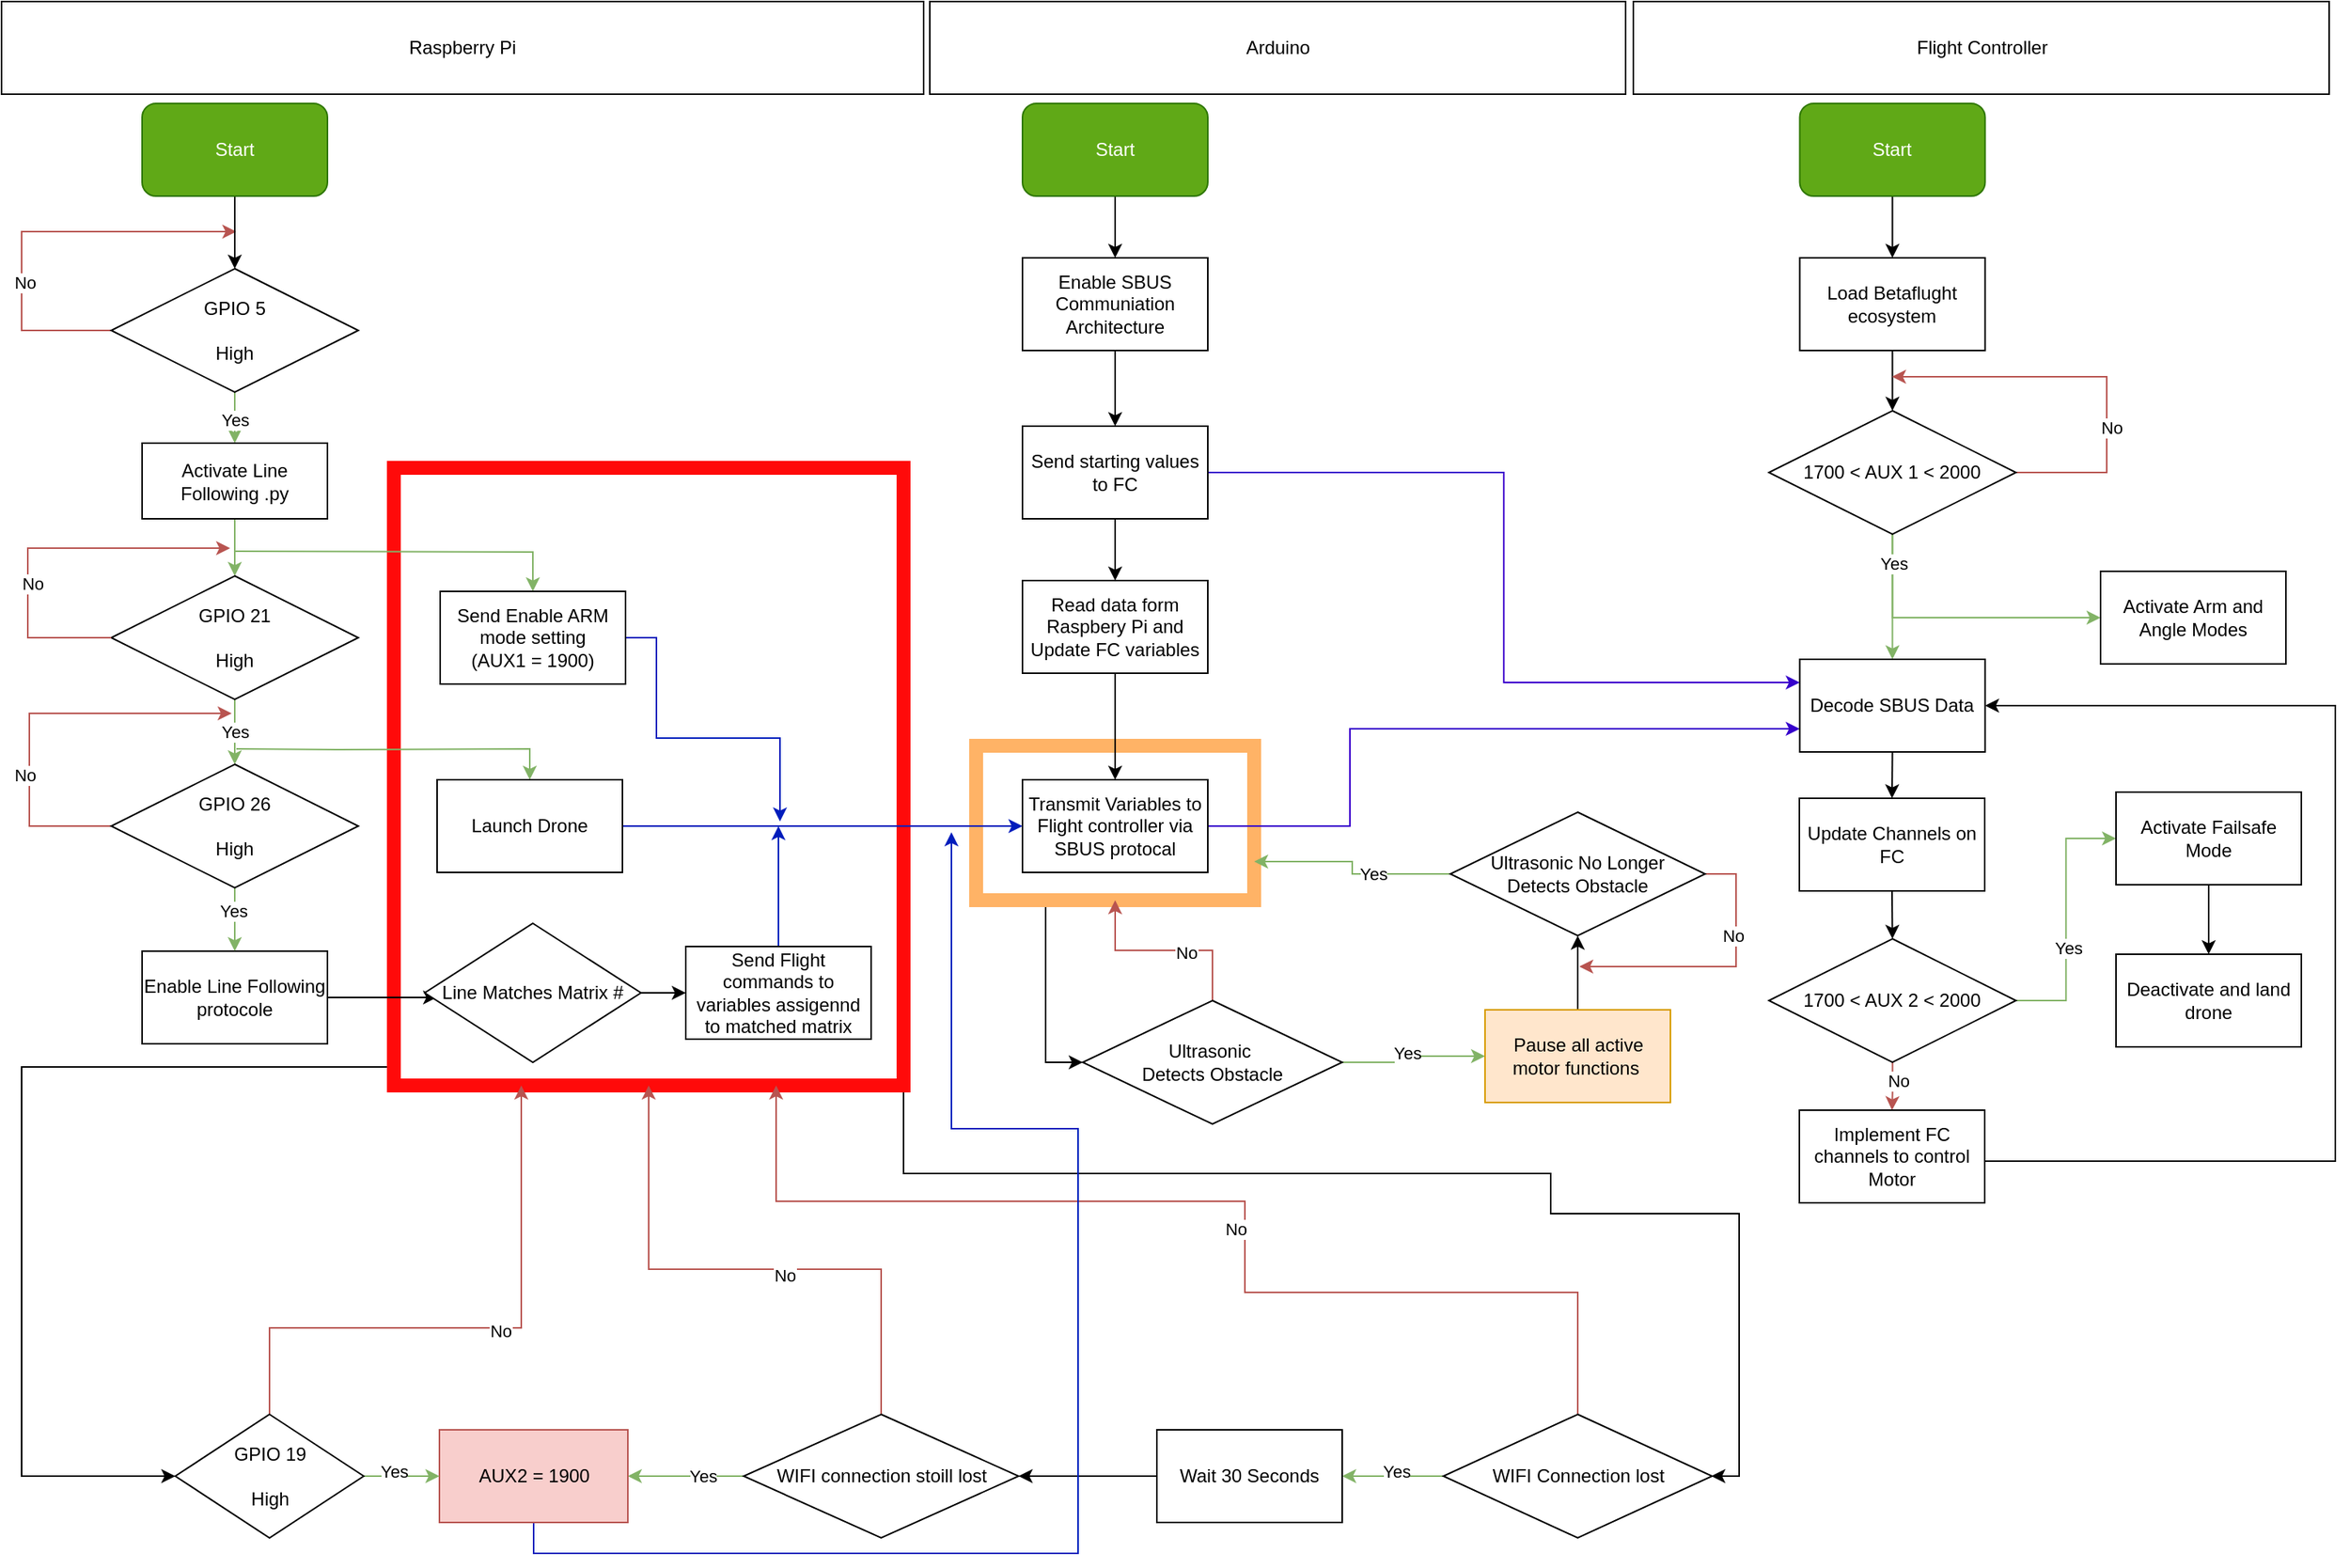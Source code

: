 <mxfile version="24.4.0" type="device">
  <diagram name="Page-1" id="DLO9v43shEpTYN_1pCtw">
    <mxGraphModel dx="2474" dy="1596" grid="0" gridSize="10" guides="1" tooltips="1" connect="1" arrows="1" fold="1" page="0" pageScale="1" pageWidth="850" pageHeight="1100" background="none" math="0" shadow="0">
      <root>
        <mxCell id="0" />
        <mxCell id="1" parent="0" />
        <mxCell id="xBwSClYj_of-0-4DWHHe-77" style="edgeStyle=orthogonalEdgeStyle;rounded=0;orthogonalLoop=1;jettySize=auto;html=1;exitX=0;exitY=1;exitDx=0;exitDy=0;entryX=0;entryY=0.5;entryDx=0;entryDy=0;" parent="1" source="zIfkRoRt6WV4c4BQkqJL-78" target="zIfkRoRt6WV4c4BQkqJL-93" edge="1">
          <mxGeometry relative="1" as="geometry">
            <Array as="points">
              <mxPoint x="-45" y="672" />
              <mxPoint x="-45" y="937" />
            </Array>
          </mxGeometry>
        </mxCell>
        <mxCell id="xBwSClYj_of-0-4DWHHe-80" style="edgeStyle=orthogonalEdgeStyle;rounded=0;orthogonalLoop=1;jettySize=auto;html=1;exitX=1;exitY=1;exitDx=0;exitDy=0;entryX=0.997;entryY=0.5;entryDx=0;entryDy=0;entryPerimeter=0;" parent="1" source="zIfkRoRt6WV4c4BQkqJL-78" target="zIfkRoRt6WV4c4BQkqJL-79" edge="1">
          <mxGeometry relative="1" as="geometry">
            <Array as="points">
              <mxPoint x="526" y="741" />
              <mxPoint x="945" y="741" />
              <mxPoint x="945" y="767" />
              <mxPoint x="1067" y="767" />
              <mxPoint x="1067" y="937" />
            </Array>
          </mxGeometry>
        </mxCell>
        <mxCell id="zIfkRoRt6WV4c4BQkqJL-78" value="" style="rounded=0;whiteSpace=wrap;html=1;fillColor=none;strokeColor=#FF0A0A;strokeWidth=9;" parent="1" vertex="1">
          <mxGeometry x="196" y="284" width="330" height="400" as="geometry" />
        </mxCell>
        <mxCell id="7UAOwMNrpQcqeLbvGITE-61" style="edgeStyle=orthogonalEdgeStyle;rounded=0;orthogonalLoop=1;jettySize=auto;html=1;exitX=0.25;exitY=1;exitDx=0;exitDy=0;entryX=0;entryY=0.5;entryDx=0;entryDy=0;" parent="1" source="zIfkRoRt6WV4c4BQkqJL-57" target="zIfkRoRt6WV4c4BQkqJL-60" edge="1">
          <mxGeometry relative="1" as="geometry" />
        </mxCell>
        <mxCell id="zIfkRoRt6WV4c4BQkqJL-57" value="" style="rounded=0;whiteSpace=wrap;html=1;fillColor=none;strokeColor=#FFB366;strokeWidth=9;" parent="1" vertex="1">
          <mxGeometry x="573" y="464" width="180" height="100" as="geometry" />
        </mxCell>
        <mxCell id="zIfkRoRt6WV4c4BQkqJL-9" value="Activate Arm and Angle Modes" style="rounded=0;whiteSpace=wrap;html=1;" parent="1" vertex="1">
          <mxGeometry x="1301" y="351" width="120" height="60" as="geometry" />
        </mxCell>
        <mxCell id="zIfkRoRt6WV4c4BQkqJL-17" style="edgeStyle=orthogonalEdgeStyle;rounded=0;orthogonalLoop=1;jettySize=auto;html=1;fillColor=#d5e8d4;strokeColor=#82b366;" parent="1" source="zIfkRoRt6WV4c4BQkqJL-16" target="zIfkRoRt6WV4c4BQkqJL-19" edge="1">
          <mxGeometry relative="1" as="geometry">
            <mxPoint x="278" y="252" as="targetPoint" />
          </mxGeometry>
        </mxCell>
        <mxCell id="zIfkRoRt6WV4c4BQkqJL-18" value="Yes" style="edgeLabel;html=1;align=center;verticalAlign=middle;resizable=0;points=[];" parent="zIfkRoRt6WV4c4BQkqJL-17" vertex="1" connectable="0">
          <mxGeometry x="-0.407" y="-1" relative="1" as="geometry">
            <mxPoint x="1" y="4" as="offset" />
          </mxGeometry>
        </mxCell>
        <mxCell id="7UAOwMNrpQcqeLbvGITE-3" style="edgeStyle=orthogonalEdgeStyle;rounded=0;orthogonalLoop=1;jettySize=auto;html=1;exitX=0;exitY=0.5;exitDx=0;exitDy=0;fillColor=#f8cecc;strokeColor=#b85450;" parent="1" source="zIfkRoRt6WV4c4BQkqJL-16" edge="1">
          <mxGeometry relative="1" as="geometry">
            <mxPoint x="94" y="131" as="targetPoint" />
            <Array as="points">
              <mxPoint x="-45" y="195" />
              <mxPoint x="-45" y="131" />
            </Array>
          </mxGeometry>
        </mxCell>
        <mxCell id="7UAOwMNrpQcqeLbvGITE-4" value="No" style="edgeLabel;html=1;align=center;verticalAlign=middle;resizable=0;points=[];" parent="7UAOwMNrpQcqeLbvGITE-3" vertex="1" connectable="0">
          <mxGeometry x="-0.265" y="-3" relative="1" as="geometry">
            <mxPoint x="-1" y="7" as="offset" />
          </mxGeometry>
        </mxCell>
        <mxCell id="zIfkRoRt6WV4c4BQkqJL-16" value="GPIO 5&lt;div&gt;&lt;br&gt;&lt;/div&gt;&lt;div&gt;High&lt;/div&gt;" style="rhombus;whiteSpace=wrap;html=1;" parent="1" vertex="1">
          <mxGeometry x="13" y="155" width="160" height="80" as="geometry" />
        </mxCell>
        <mxCell id="7UAOwMNrpQcqeLbvGITE-6" style="edgeStyle=orthogonalEdgeStyle;rounded=0;orthogonalLoop=1;jettySize=auto;html=1;exitX=0.5;exitY=1;exitDx=0;exitDy=0;entryX=0.5;entryY=0;entryDx=0;entryDy=0;fillColor=#d5e8d4;strokeColor=#82b366;" parent="1" source="zIfkRoRt6WV4c4BQkqJL-19" target="7UAOwMNrpQcqeLbvGITE-5" edge="1">
          <mxGeometry relative="1" as="geometry" />
        </mxCell>
        <mxCell id="zIfkRoRt6WV4c4BQkqJL-19" value="Activate Line Following .py" style="rounded=0;whiteSpace=wrap;html=1;" parent="1" vertex="1">
          <mxGeometry x="33" y="268" width="120" height="49" as="geometry" />
        </mxCell>
        <mxCell id="zIfkRoRt6WV4c4BQkqJL-38" style="edgeStyle=orthogonalEdgeStyle;rounded=0;orthogonalLoop=1;jettySize=auto;html=1;exitX=1;exitY=0.5;exitDx=0;exitDy=0;entryX=0.057;entryY=0.533;entryDx=0;entryDy=0;entryPerimeter=0;" parent="1" source="zIfkRoRt6WV4c4BQkqJL-31" target="zIfkRoRt6WV4c4BQkqJL-36" edge="1">
          <mxGeometry relative="1" as="geometry" />
        </mxCell>
        <mxCell id="zIfkRoRt6WV4c4BQkqJL-31" value="Enable Line Following protocole" style="rounded=0;whiteSpace=wrap;html=1;" parent="1" vertex="1">
          <mxGeometry x="33.0" y="597" width="120" height="60" as="geometry" />
        </mxCell>
        <mxCell id="zIfkRoRt6WV4c4BQkqJL-37" style="edgeStyle=orthogonalEdgeStyle;rounded=0;orthogonalLoop=1;jettySize=auto;html=1;entryX=0;entryY=0.5;entryDx=0;entryDy=0;exitX=1;exitY=0.5;exitDx=0;exitDy=0;" parent="1" source="zIfkRoRt6WV4c4BQkqJL-36" target="zIfkRoRt6WV4c4BQkqJL-39" edge="1">
          <mxGeometry relative="1" as="geometry">
            <mxPoint x="218.0" y="701" as="targetPoint" />
          </mxGeometry>
        </mxCell>
        <mxCell id="zIfkRoRt6WV4c4BQkqJL-36" value="Line Matches Matrix #" style="rhombus;whiteSpace=wrap;html=1;" parent="1" vertex="1">
          <mxGeometry x="216.0" y="579" width="140" height="90" as="geometry" />
        </mxCell>
        <mxCell id="7UAOwMNrpQcqeLbvGITE-37" style="edgeStyle=orthogonalEdgeStyle;rounded=0;orthogonalLoop=1;jettySize=auto;html=1;exitX=0.5;exitY=0;exitDx=0;exitDy=0;fillColor=#0050ef;strokeColor=#001DBC;" parent="1" source="zIfkRoRt6WV4c4BQkqJL-39" edge="1">
          <mxGeometry relative="1" as="geometry">
            <mxPoint x="445" y="516" as="targetPoint" />
          </mxGeometry>
        </mxCell>
        <mxCell id="zIfkRoRt6WV4c4BQkqJL-39" value="Send Flight commands to variables assigennd to matched matrix" style="rounded=0;whiteSpace=wrap;html=1;" parent="1" vertex="1">
          <mxGeometry x="385" y="594" width="120" height="60" as="geometry" />
        </mxCell>
        <mxCell id="wATlGdBWmdpMfZXK4wpc-16" style="edgeStyle=orthogonalEdgeStyle;rounded=0;orthogonalLoop=1;jettySize=auto;html=1;entryX=0.5;entryY=1;entryDx=0;entryDy=0;" parent="1" source="zIfkRoRt6WV4c4BQkqJL-58" target="zIfkRoRt6WV4c4BQkqJL-67" edge="1">
          <mxGeometry relative="1" as="geometry" />
        </mxCell>
        <mxCell id="zIfkRoRt6WV4c4BQkqJL-58" value="Pause all active motor functions&amp;nbsp;" style="rounded=0;whiteSpace=wrap;html=1;fillColor=#ffe6cc;strokeColor=#d79b00;" parent="1" vertex="1">
          <mxGeometry x="902.5" y="635" width="120" height="60" as="geometry" />
        </mxCell>
        <mxCell id="7UAOwMNrpQcqeLbvGITE-60" style="edgeStyle=orthogonalEdgeStyle;rounded=0;orthogonalLoop=1;jettySize=auto;html=1;exitX=0;exitY=0.5;exitDx=0;exitDy=0;entryX=1;entryY=0.75;entryDx=0;entryDy=0;fillColor=#d5e8d4;strokeColor=#82b366;" parent="1" source="zIfkRoRt6WV4c4BQkqJL-67" target="zIfkRoRt6WV4c4BQkqJL-57" edge="1">
          <mxGeometry relative="1" as="geometry" />
        </mxCell>
        <mxCell id="7UAOwMNrpQcqeLbvGITE-62" value="Yes" style="edgeLabel;html=1;align=center;verticalAlign=middle;resizable=0;points=[];" parent="7UAOwMNrpQcqeLbvGITE-60" vertex="1" connectable="0">
          <mxGeometry x="-0.387" y="4" relative="1" as="geometry">
            <mxPoint x="-9" y="-4" as="offset" />
          </mxGeometry>
        </mxCell>
        <mxCell id="7UAOwMNrpQcqeLbvGITE-63" style="edgeStyle=orthogonalEdgeStyle;rounded=0;orthogonalLoop=1;jettySize=auto;html=1;exitX=1;exitY=0.5;exitDx=0;exitDy=0;fillColor=#f8cecc;strokeColor=#b85450;" parent="1" source="zIfkRoRt6WV4c4BQkqJL-67" edge="1">
          <mxGeometry relative="1" as="geometry">
            <mxPoint x="963" y="607" as="targetPoint" />
          </mxGeometry>
        </mxCell>
        <mxCell id="7UAOwMNrpQcqeLbvGITE-64" value="No" style="edgeLabel;html=1;align=center;verticalAlign=middle;resizable=0;points=[];" parent="7UAOwMNrpQcqeLbvGITE-63" vertex="1" connectable="0">
          <mxGeometry x="-0.341" y="-2" relative="1" as="geometry">
            <mxPoint as="offset" />
          </mxGeometry>
        </mxCell>
        <mxCell id="zIfkRoRt6WV4c4BQkqJL-67" value="Ultrasonic No Longer&lt;div&gt;Detects Obstacle&lt;/div&gt;" style="rhombus;whiteSpace=wrap;html=1;" parent="1" vertex="1">
          <mxGeometry x="880" y="507" width="165" height="80" as="geometry" />
        </mxCell>
        <mxCell id="zIfkRoRt6WV4c4BQkqJL-81" style="edgeStyle=orthogonalEdgeStyle;rounded=0;orthogonalLoop=1;jettySize=auto;html=1;entryX=1;entryY=0.5;entryDx=0;entryDy=0;exitX=0;exitY=0.5;exitDx=0;exitDy=0;fillColor=#d5e8d4;strokeColor=#82b366;" parent="1" source="zIfkRoRt6WV4c4BQkqJL-79" target="zIfkRoRt6WV4c4BQkqJL-80" edge="1">
          <mxGeometry relative="1" as="geometry" />
        </mxCell>
        <mxCell id="zIfkRoRt6WV4c4BQkqJL-86" value="Yes" style="edgeLabel;html=1;align=center;verticalAlign=middle;resizable=0;points=[];" parent="zIfkRoRt6WV4c4BQkqJL-81" vertex="1" connectable="0">
          <mxGeometry x="0.031" y="-2" relative="1" as="geometry">
            <mxPoint x="3" y="-1" as="offset" />
          </mxGeometry>
        </mxCell>
        <mxCell id="xBwSClYj_of-0-4DWHHe-87" style="edgeStyle=orthogonalEdgeStyle;rounded=0;orthogonalLoop=1;jettySize=auto;html=1;exitX=0.5;exitY=0;exitDx=0;exitDy=0;entryX=0.75;entryY=1;entryDx=0;entryDy=0;fillColor=#f8cecc;strokeColor=#b85450;" parent="1" source="zIfkRoRt6WV4c4BQkqJL-79" target="zIfkRoRt6WV4c4BQkqJL-78" edge="1">
          <mxGeometry relative="1" as="geometry">
            <Array as="points">
              <mxPoint x="963" y="818" />
              <mxPoint x="747" y="818" />
              <mxPoint x="747" y="759" />
              <mxPoint x="444" y="759" />
            </Array>
          </mxGeometry>
        </mxCell>
        <mxCell id="xBwSClYj_of-0-4DWHHe-88" value="No" style="edgeLabel;html=1;align=center;verticalAlign=middle;resizable=0;points=[];" parent="xBwSClYj_of-0-4DWHHe-87" vertex="1" connectable="0">
          <mxGeometry x="-0.089" y="2" relative="1" as="geometry">
            <mxPoint x="-4" y="-2" as="offset" />
          </mxGeometry>
        </mxCell>
        <mxCell id="zIfkRoRt6WV4c4BQkqJL-79" value="WIFI Connection lost" style="rhombus;whiteSpace=wrap;html=1;" parent="1" vertex="1">
          <mxGeometry x="875.5" y="897" width="174" height="80" as="geometry" />
        </mxCell>
        <mxCell id="zIfkRoRt6WV4c4BQkqJL-83" value="" style="edgeStyle=orthogonalEdgeStyle;rounded=0;orthogonalLoop=1;jettySize=auto;html=1;entryX=1;entryY=0.5;entryDx=0;entryDy=0;" parent="1" source="zIfkRoRt6WV4c4BQkqJL-80" target="zIfkRoRt6WV4c4BQkqJL-82" edge="1">
          <mxGeometry relative="1" as="geometry" />
        </mxCell>
        <mxCell id="zIfkRoRt6WV4c4BQkqJL-80" value="Wait 30 Seconds" style="rounded=0;whiteSpace=wrap;html=1;" parent="1" vertex="1">
          <mxGeometry x="690" y="907" width="120" height="60" as="geometry" />
        </mxCell>
        <mxCell id="xBwSClYj_of-0-4DWHHe-81" style="edgeStyle=orthogonalEdgeStyle;rounded=0;orthogonalLoop=1;jettySize=auto;html=1;exitX=0.5;exitY=0;exitDx=0;exitDy=0;entryX=0.5;entryY=1;entryDx=0;entryDy=0;fillColor=#f8cecc;strokeColor=#b85450;" parent="1" source="zIfkRoRt6WV4c4BQkqJL-82" target="zIfkRoRt6WV4c4BQkqJL-78" edge="1">
          <mxGeometry relative="1" as="geometry">
            <mxPoint x="371" y="704" as="targetPoint" />
            <Array as="points">
              <mxPoint x="512" y="803" />
              <mxPoint x="361" y="803" />
            </Array>
          </mxGeometry>
        </mxCell>
        <mxCell id="xBwSClYj_of-0-4DWHHe-86" value="No" style="edgeLabel;html=1;align=center;verticalAlign=middle;resizable=0;points=[];" parent="xBwSClYj_of-0-4DWHHe-81" vertex="1" connectable="0">
          <mxGeometry x="-0.138" y="4" relative="1" as="geometry">
            <mxPoint as="offset" />
          </mxGeometry>
        </mxCell>
        <mxCell id="xBwSClYj_of-0-4DWHHe-84" style="edgeStyle=orthogonalEdgeStyle;rounded=0;orthogonalLoop=1;jettySize=auto;html=1;exitX=0;exitY=0.5;exitDx=0;exitDy=0;entryX=1;entryY=0.5;entryDx=0;entryDy=0;fillColor=#d5e8d4;strokeColor=#82b366;" parent="1" source="zIfkRoRt6WV4c4BQkqJL-82" target="zIfkRoRt6WV4c4BQkqJL-89" edge="1">
          <mxGeometry relative="1" as="geometry" />
        </mxCell>
        <mxCell id="xBwSClYj_of-0-4DWHHe-85" value="Yes" style="edgeLabel;html=1;align=center;verticalAlign=middle;resizable=0;points=[];" parent="xBwSClYj_of-0-4DWHHe-84" vertex="1" connectable="0">
          <mxGeometry x="-0.412" y="3" relative="1" as="geometry">
            <mxPoint x="-5" y="-3" as="offset" />
          </mxGeometry>
        </mxCell>
        <mxCell id="zIfkRoRt6WV4c4BQkqJL-82" value="WIFI connection stoill lost" style="rhombus;whiteSpace=wrap;html=1;rounded=0;" parent="1" vertex="1">
          <mxGeometry x="422.5" y="897" width="178" height="80" as="geometry" />
        </mxCell>
        <mxCell id="7UAOwMNrpQcqeLbvGITE-55" style="edgeStyle=orthogonalEdgeStyle;rounded=0;orthogonalLoop=1;jettySize=auto;html=1;exitX=0.5;exitY=1;exitDx=0;exitDy=0;fillColor=#0050ef;strokeColor=#001DBC;" parent="1" source="zIfkRoRt6WV4c4BQkqJL-89" edge="1">
          <mxGeometry relative="1" as="geometry">
            <Array as="points">
              <mxPoint x="287" y="987" />
              <mxPoint x="639" y="987" />
              <mxPoint x="639" y="712" />
              <mxPoint x="557" y="712" />
            </Array>
            <mxPoint x="557" y="520" as="targetPoint" />
          </mxGeometry>
        </mxCell>
        <mxCell id="zIfkRoRt6WV4c4BQkqJL-89" value="AUX2 = 1900" style="rounded=0;whiteSpace=wrap;html=1;fillColor=#f8cecc;strokeColor=#b85450;" parent="1" vertex="1">
          <mxGeometry x="225.5" y="907" width="122" height="60" as="geometry" />
        </mxCell>
        <mxCell id="zIfkRoRt6WV4c4BQkqJL-95" style="edgeStyle=orthogonalEdgeStyle;rounded=0;orthogonalLoop=1;jettySize=auto;html=1;exitX=1;exitY=0.5;exitDx=0;exitDy=0;entryX=0;entryY=0.5;entryDx=0;entryDy=0;fillColor=#d5e8d4;strokeColor=#82b366;" parent="1" source="zIfkRoRt6WV4c4BQkqJL-93" target="zIfkRoRt6WV4c4BQkqJL-89" edge="1">
          <mxGeometry relative="1" as="geometry" />
        </mxCell>
        <mxCell id="zIfkRoRt6WV4c4BQkqJL-96" value="Yes" style="edgeLabel;html=1;align=center;verticalAlign=middle;resizable=0;points=[];" parent="zIfkRoRt6WV4c4BQkqJL-95" vertex="1" connectable="0">
          <mxGeometry x="-0.783" y="3" relative="1" as="geometry">
            <mxPoint x="14" as="offset" />
          </mxGeometry>
        </mxCell>
        <mxCell id="xBwSClYj_of-0-4DWHHe-78" style="edgeStyle=orthogonalEdgeStyle;rounded=0;orthogonalLoop=1;jettySize=auto;html=1;exitX=0.5;exitY=0;exitDx=0;exitDy=0;entryX=0.25;entryY=1;entryDx=0;entryDy=0;fillColor=#f8cecc;strokeColor=#b85450;" parent="1" source="zIfkRoRt6WV4c4BQkqJL-93" target="zIfkRoRt6WV4c4BQkqJL-78" edge="1">
          <mxGeometry relative="1" as="geometry">
            <mxPoint x="265" y="707" as="targetPoint" />
            <Array as="points">
              <mxPoint x="116" y="841" />
              <mxPoint x="279" y="841" />
            </Array>
          </mxGeometry>
        </mxCell>
        <mxCell id="xBwSClYj_of-0-4DWHHe-79" value="No" style="edgeLabel;html=1;align=center;verticalAlign=middle;resizable=0;points=[];" parent="xBwSClYj_of-0-4DWHHe-78" vertex="1" connectable="0">
          <mxGeometry x="0.094" y="-1" relative="1" as="geometry">
            <mxPoint y="1" as="offset" />
          </mxGeometry>
        </mxCell>
        <mxCell id="zIfkRoRt6WV4c4BQkqJL-93" value="GPIO 19&lt;div&gt;&lt;br&gt;&lt;/div&gt;&lt;div&gt;High&lt;/div&gt;" style="rhombus;whiteSpace=wrap;html=1;rounded=0;" parent="1" vertex="1">
          <mxGeometry x="54.5" y="897" width="122" height="80" as="geometry" />
        </mxCell>
        <mxCell id="zIfkRoRt6WV4c4BQkqJL-104" style="edgeStyle=orthogonalEdgeStyle;rounded=0;orthogonalLoop=1;jettySize=auto;html=1;exitX=1;exitY=0.5;exitDx=0;exitDy=0;fillColor=#d5e8d4;strokeColor=#82b366;" parent="1" source="zIfkRoRt6WV4c4BQkqJL-60" target="zIfkRoRt6WV4c4BQkqJL-58" edge="1">
          <mxGeometry relative="1" as="geometry">
            <mxPoint x="1723.97" y="1258" as="sourcePoint" />
          </mxGeometry>
        </mxCell>
        <mxCell id="zIfkRoRt6WV4c4BQkqJL-117" value="Yes" style="edgeLabel;html=1;align=center;verticalAlign=middle;resizable=0;points=[];" parent="zIfkRoRt6WV4c4BQkqJL-104" vertex="1" connectable="0">
          <mxGeometry x="0.106" y="-3" relative="1" as="geometry">
            <mxPoint x="-8" y="-5" as="offset" />
          </mxGeometry>
        </mxCell>
        <mxCell id="7UAOwMNrpQcqeLbvGITE-51" style="edgeStyle=orthogonalEdgeStyle;rounded=0;orthogonalLoop=1;jettySize=auto;html=1;exitX=0.5;exitY=0;exitDx=0;exitDy=0;entryX=0.5;entryY=1;entryDx=0;entryDy=0;fillColor=#f8cecc;strokeColor=#b85450;" parent="1" source="zIfkRoRt6WV4c4BQkqJL-60" target="zIfkRoRt6WV4c4BQkqJL-57" edge="1">
          <mxGeometry relative="1" as="geometry" />
        </mxCell>
        <mxCell id="7UAOwMNrpQcqeLbvGITE-52" value="No" style="edgeLabel;html=1;align=center;verticalAlign=middle;resizable=0;points=[];" parent="7UAOwMNrpQcqeLbvGITE-51" vertex="1" connectable="0">
          <mxGeometry x="-0.225" y="1" relative="1" as="geometry">
            <mxPoint as="offset" />
          </mxGeometry>
        </mxCell>
        <mxCell id="zIfkRoRt6WV4c4BQkqJL-60" value="Ultrasonic&amp;nbsp;&lt;div&gt;Detects Obstacle&lt;/div&gt;" style="rhombus;whiteSpace=wrap;html=1;" parent="1" vertex="1">
          <mxGeometry x="642" y="629" width="168" height="80" as="geometry" />
        </mxCell>
        <mxCell id="wATlGdBWmdpMfZXK4wpc-30" style="edgeStyle=orthogonalEdgeStyle;rounded=0;orthogonalLoop=1;jettySize=auto;html=1;entryX=0.5;entryY=0;entryDx=0;entryDy=0;exitX=0.5;exitY=1;exitDx=0;exitDy=0;" parent="1" source="wATlGdBWmdpMfZXK4wpc-26" target="7UAOwMNrpQcqeLbvGITE-40" edge="1">
          <mxGeometry relative="1" as="geometry">
            <mxPoint x="1166.25" y="248" as="targetPoint" />
          </mxGeometry>
        </mxCell>
        <mxCell id="wATlGdBWmdpMfZXK4wpc-26" value="Load Betaflught ecosystem" style="rounded=0;whiteSpace=wrap;html=1;" parent="1" vertex="1">
          <mxGeometry x="1106.25" y="148" width="120" height="60" as="geometry" />
        </mxCell>
        <mxCell id="wATlGdBWmdpMfZXK4wpc-32" style="edgeStyle=orthogonalEdgeStyle;rounded=0;orthogonalLoop=1;jettySize=auto;html=1;entryX=0;entryY=0.5;entryDx=0;entryDy=0;exitX=0.5;exitY=1;exitDx=0;exitDy=0;fillColor=#d5e8d4;strokeColor=#82b366;" parent="1" source="7UAOwMNrpQcqeLbvGITE-40" target="zIfkRoRt6WV4c4BQkqJL-9" edge="1">
          <mxGeometry relative="1" as="geometry">
            <mxPoint x="1166.25" y="308" as="sourcePoint" />
          </mxGeometry>
        </mxCell>
        <mxCell id="xBwSClYj_of-0-4DWHHe-1" value="Raspberry Pi" style="rounded=0;whiteSpace=wrap;html=1;" parent="1" vertex="1">
          <mxGeometry x="-58" y="-18" width="597" height="60" as="geometry" />
        </mxCell>
        <mxCell id="xBwSClYj_of-0-4DWHHe-2" value="Arduino" style="rounded=0;whiteSpace=wrap;html=1;" parent="1" vertex="1">
          <mxGeometry x="543" y="-18" width="450.5" height="60" as="geometry" />
        </mxCell>
        <mxCell id="xBwSClYj_of-0-4DWHHe-3" value="Flight Controller" style="rounded=0;whiteSpace=wrap;html=1;" parent="1" vertex="1">
          <mxGeometry x="998.5" y="-18" width="450.5" height="60" as="geometry" />
        </mxCell>
        <mxCell id="xBwSClYj_of-0-4DWHHe-39" style="edgeStyle=orthogonalEdgeStyle;rounded=0;orthogonalLoop=1;jettySize=auto;html=1;exitX=0.5;exitY=1;exitDx=0;exitDy=0;entryX=0.5;entryY=0;entryDx=0;entryDy=0;" parent="1" source="xBwSClYj_of-0-4DWHHe-23" target="zIfkRoRt6WV4c4BQkqJL-16" edge="1">
          <mxGeometry relative="1" as="geometry">
            <mxPoint x="93" y="173" as="targetPoint" />
          </mxGeometry>
        </mxCell>
        <mxCell id="xBwSClYj_of-0-4DWHHe-23" value="Start" style="rounded=1;whiteSpace=wrap;html=1;fillColor=#60a917;strokeColor=#2D7600;fontColor=#ffffff;" parent="1" vertex="1">
          <mxGeometry x="33" y="48" width="120" height="60" as="geometry" />
        </mxCell>
        <mxCell id="7UAOwMNrpQcqeLbvGITE-11" style="edgeStyle=orthogonalEdgeStyle;rounded=0;orthogonalLoop=1;jettySize=auto;html=1;entryX=0.5;entryY=0;entryDx=0;entryDy=0;fillColor=#d5e8d4;strokeColor=#82b366;" parent="1" target="7UAOwMNrpQcqeLbvGITE-25" edge="1">
          <mxGeometry relative="1" as="geometry">
            <mxPoint x="253" y="394" as="targetPoint" />
            <mxPoint x="93" y="338" as="sourcePoint" />
          </mxGeometry>
        </mxCell>
        <mxCell id="7UAOwMNrpQcqeLbvGITE-26" style="edgeStyle=orthogonalEdgeStyle;rounded=0;orthogonalLoop=1;jettySize=auto;html=1;fillColor=#d5e8d4;strokeColor=#82b366;" parent="1" source="7UAOwMNrpQcqeLbvGITE-5" edge="1">
          <mxGeometry relative="1" as="geometry">
            <mxPoint x="93" y="476" as="targetPoint" />
          </mxGeometry>
        </mxCell>
        <mxCell id="7UAOwMNrpQcqeLbvGITE-29" value="Yes" style="edgeLabel;html=1;align=center;verticalAlign=middle;resizable=0;points=[];" parent="7UAOwMNrpQcqeLbvGITE-26" vertex="1" connectable="0">
          <mxGeometry x="-0.388" y="-2" relative="1" as="geometry">
            <mxPoint x="2" y="8" as="offset" />
          </mxGeometry>
        </mxCell>
        <mxCell id="7UAOwMNrpQcqeLbvGITE-5" value="GPIO 21&lt;div&gt;&lt;br&gt;&lt;/div&gt;&lt;div&gt;High&lt;/div&gt;" style="rhombus;whiteSpace=wrap;html=1;" parent="1" vertex="1">
          <mxGeometry x="13" y="354" width="160" height="80" as="geometry" />
        </mxCell>
        <mxCell id="7UAOwMNrpQcqeLbvGITE-9" style="edgeStyle=orthogonalEdgeStyle;rounded=0;orthogonalLoop=1;jettySize=auto;html=1;exitX=0;exitY=0.5;exitDx=0;exitDy=0;fillColor=#f8cecc;strokeColor=#b85450;" parent="1" source="7UAOwMNrpQcqeLbvGITE-5" edge="1">
          <mxGeometry relative="1" as="geometry">
            <mxPoint x="90" y="336" as="targetPoint" />
            <mxPoint x="3" y="396" as="sourcePoint" />
            <Array as="points">
              <mxPoint x="-41" y="394" />
              <mxPoint x="-41" y="336" />
            </Array>
          </mxGeometry>
        </mxCell>
        <mxCell id="7UAOwMNrpQcqeLbvGITE-10" value="No" style="edgeLabel;html=1;align=center;verticalAlign=middle;resizable=0;points=[];" parent="7UAOwMNrpQcqeLbvGITE-9" vertex="1" connectable="0">
          <mxGeometry x="-0.265" y="-3" relative="1" as="geometry">
            <mxPoint as="offset" />
          </mxGeometry>
        </mxCell>
        <mxCell id="7UAOwMNrpQcqeLbvGITE-14" style="edgeStyle=orthogonalEdgeStyle;rounded=0;orthogonalLoop=1;jettySize=auto;html=1;" parent="1" source="7UAOwMNrpQcqeLbvGITE-12" target="7UAOwMNrpQcqeLbvGITE-16" edge="1">
          <mxGeometry relative="1" as="geometry">
            <mxPoint x="663" y="149" as="targetPoint" />
          </mxGeometry>
        </mxCell>
        <mxCell id="7UAOwMNrpQcqeLbvGITE-12" value="Start" style="rounded=1;whiteSpace=wrap;html=1;fillColor=#60a917;strokeColor=#2D7600;fontColor=#ffffff;" parent="1" vertex="1">
          <mxGeometry x="603" y="48" width="120" height="60" as="geometry" />
        </mxCell>
        <mxCell id="7UAOwMNrpQcqeLbvGITE-17" style="edgeStyle=orthogonalEdgeStyle;rounded=0;orthogonalLoop=1;jettySize=auto;html=1;" parent="1" source="7UAOwMNrpQcqeLbvGITE-16" target="7UAOwMNrpQcqeLbvGITE-18" edge="1">
          <mxGeometry relative="1" as="geometry">
            <mxPoint x="663" y="257" as="targetPoint" />
          </mxGeometry>
        </mxCell>
        <mxCell id="7UAOwMNrpQcqeLbvGITE-16" value="Enable SBUS Communiation Architecture" style="rounded=0;whiteSpace=wrap;html=1;" parent="1" vertex="1">
          <mxGeometry x="603" y="148" width="120" height="60" as="geometry" />
        </mxCell>
        <mxCell id="7UAOwMNrpQcqeLbvGITE-19" style="edgeStyle=orthogonalEdgeStyle;rounded=0;orthogonalLoop=1;jettySize=auto;html=1;entryX=0;entryY=0.25;entryDx=0;entryDy=0;fillColor=#6a00ff;strokeColor=#3700CC;" parent="1" source="7UAOwMNrpQcqeLbvGITE-18" target="7UAOwMNrpQcqeLbvGITE-43" edge="1">
          <mxGeometry relative="1" as="geometry">
            <mxPoint x="916" y="287" as="targetPoint" />
          </mxGeometry>
        </mxCell>
        <mxCell id="7UAOwMNrpQcqeLbvGITE-20" style="edgeStyle=orthogonalEdgeStyle;rounded=0;orthogonalLoop=1;jettySize=auto;html=1;entryX=0.5;entryY=0;entryDx=0;entryDy=0;" parent="1" source="7UAOwMNrpQcqeLbvGITE-18" target="7UAOwMNrpQcqeLbvGITE-21" edge="1">
          <mxGeometry relative="1" as="geometry">
            <mxPoint x="663" y="365" as="targetPoint" />
          </mxGeometry>
        </mxCell>
        <mxCell id="7UAOwMNrpQcqeLbvGITE-18" value="Send starting values to FC" style="rounded=0;whiteSpace=wrap;html=1;" parent="1" vertex="1">
          <mxGeometry x="603" y="257" width="120" height="60" as="geometry" />
        </mxCell>
        <mxCell id="7UAOwMNrpQcqeLbvGITE-22" style="edgeStyle=orthogonalEdgeStyle;rounded=0;orthogonalLoop=1;jettySize=auto;html=1;" parent="1" source="7UAOwMNrpQcqeLbvGITE-21" target="7UAOwMNrpQcqeLbvGITE-23" edge="1">
          <mxGeometry relative="1" as="geometry">
            <mxPoint x="663" y="453" as="targetPoint" />
          </mxGeometry>
        </mxCell>
        <mxCell id="7UAOwMNrpQcqeLbvGITE-21" value="Read data form Raspbery Pi and Update FC variables" style="rounded=0;whiteSpace=wrap;html=1;" parent="1" vertex="1">
          <mxGeometry x="603" y="357" width="120" height="60" as="geometry" />
        </mxCell>
        <mxCell id="7UAOwMNrpQcqeLbvGITE-24" style="edgeStyle=orthogonalEdgeStyle;rounded=0;orthogonalLoop=1;jettySize=auto;html=1;entryX=0;entryY=0.75;entryDx=0;entryDy=0;fillColor=#6a00ff;strokeColor=#3700CC;" parent="1" source="7UAOwMNrpQcqeLbvGITE-23" target="7UAOwMNrpQcqeLbvGITE-43" edge="1">
          <mxGeometry relative="1" as="geometry">
            <mxPoint x="924" y="516" as="targetPoint" />
            <Array as="points">
              <mxPoint x="815" y="516" />
              <mxPoint x="815" y="453" />
            </Array>
          </mxGeometry>
        </mxCell>
        <mxCell id="7UAOwMNrpQcqeLbvGITE-23" value="Transmit Variables to Flight controller via SBUS protocal" style="rounded=0;whiteSpace=wrap;html=1;" parent="1" vertex="1">
          <mxGeometry x="603" y="486" width="120" height="60" as="geometry" />
        </mxCell>
        <mxCell id="7UAOwMNrpQcqeLbvGITE-32" style="edgeStyle=orthogonalEdgeStyle;rounded=0;orthogonalLoop=1;jettySize=auto;html=1;exitX=1;exitY=0.5;exitDx=0;exitDy=0;fillColor=#0050ef;strokeColor=#001DBC;" parent="1" source="7UAOwMNrpQcqeLbvGITE-25" edge="1">
          <mxGeometry relative="1" as="geometry">
            <Array as="points">
              <mxPoint x="366" y="394" />
              <mxPoint x="366" y="459" />
              <mxPoint x="446" y="459" />
            </Array>
            <mxPoint x="446" y="513" as="targetPoint" />
          </mxGeometry>
        </mxCell>
        <mxCell id="7UAOwMNrpQcqeLbvGITE-25" value="Send Enable ARM mode setting&lt;div&gt;(AUX1 = 1900)&lt;/div&gt;" style="rounded=0;whiteSpace=wrap;html=1;" parent="1" vertex="1">
          <mxGeometry x="226" y="364" width="120" height="60" as="geometry" />
        </mxCell>
        <mxCell id="7UAOwMNrpQcqeLbvGITE-31" style="edgeStyle=orthogonalEdgeStyle;rounded=0;orthogonalLoop=1;jettySize=auto;html=1;entryX=0.5;entryY=0;entryDx=0;entryDy=0;fillColor=#d5e8d4;strokeColor=#82b366;" parent="1" target="7UAOwMNrpQcqeLbvGITE-30" edge="1">
          <mxGeometry relative="1" as="geometry">
            <mxPoint x="94" y="466" as="sourcePoint" />
          </mxGeometry>
        </mxCell>
        <mxCell id="7UAOwMNrpQcqeLbvGITE-34" style="edgeStyle=orthogonalEdgeStyle;rounded=0;orthogonalLoop=1;jettySize=auto;html=1;fillColor=#f8cecc;strokeColor=#b85450;" parent="1" source="7UAOwMNrpQcqeLbvGITE-28" edge="1">
          <mxGeometry relative="1" as="geometry">
            <mxPoint x="91" y="443" as="targetPoint" />
            <Array as="points">
              <mxPoint x="-40" y="516" />
              <mxPoint x="-40" y="443" />
            </Array>
          </mxGeometry>
        </mxCell>
        <mxCell id="7UAOwMNrpQcqeLbvGITE-35" value="No" style="edgeLabel;html=1;align=center;verticalAlign=middle;resizable=0;points=[];" parent="7UAOwMNrpQcqeLbvGITE-34" vertex="1" connectable="0">
          <mxGeometry x="-0.331" y="3" relative="1" as="geometry">
            <mxPoint as="offset" />
          </mxGeometry>
        </mxCell>
        <mxCell id="7UAOwMNrpQcqeLbvGITE-36" style="edgeStyle=orthogonalEdgeStyle;rounded=0;orthogonalLoop=1;jettySize=auto;html=1;exitX=0.5;exitY=1;exitDx=0;exitDy=0;entryX=0.5;entryY=0;entryDx=0;entryDy=0;fillColor=#d5e8d4;strokeColor=#82b366;" parent="1" source="7UAOwMNrpQcqeLbvGITE-28" target="zIfkRoRt6WV4c4BQkqJL-31" edge="1">
          <mxGeometry relative="1" as="geometry" />
        </mxCell>
        <mxCell id="WVDPErHF-b77zxdCwwdA-1" value="Yes" style="edgeLabel;html=1;align=center;verticalAlign=middle;resizable=0;points=[];" vertex="1" connectable="0" parent="7UAOwMNrpQcqeLbvGITE-36">
          <mxGeometry x="-0.268" y="-1" relative="1" as="geometry">
            <mxPoint as="offset" />
          </mxGeometry>
        </mxCell>
        <mxCell id="7UAOwMNrpQcqeLbvGITE-28" value="GPIO 26&lt;div&gt;&lt;br&gt;&lt;/div&gt;&lt;div&gt;High&lt;/div&gt;" style="rhombus;whiteSpace=wrap;html=1;" parent="1" vertex="1">
          <mxGeometry x="13" y="476" width="160" height="80" as="geometry" />
        </mxCell>
        <mxCell id="7UAOwMNrpQcqeLbvGITE-33" style="edgeStyle=orthogonalEdgeStyle;rounded=0;orthogonalLoop=1;jettySize=auto;html=1;entryX=0;entryY=0.5;entryDx=0;entryDy=0;fillColor=#0050ef;strokeColor=#001DBC;" parent="1" source="7UAOwMNrpQcqeLbvGITE-30" target="7UAOwMNrpQcqeLbvGITE-23" edge="1">
          <mxGeometry relative="1" as="geometry" />
        </mxCell>
        <mxCell id="7UAOwMNrpQcqeLbvGITE-30" value="Launch Drone" style="rounded=0;whiteSpace=wrap;html=1;" parent="1" vertex="1">
          <mxGeometry x="224" y="486" width="120" height="60" as="geometry" />
        </mxCell>
        <mxCell id="7UAOwMNrpQcqeLbvGITE-39" style="edgeStyle=orthogonalEdgeStyle;rounded=0;orthogonalLoop=1;jettySize=auto;html=1;entryX=0.5;entryY=0;entryDx=0;entryDy=0;" parent="1" source="7UAOwMNrpQcqeLbvGITE-38" target="wATlGdBWmdpMfZXK4wpc-26" edge="1">
          <mxGeometry relative="1" as="geometry" />
        </mxCell>
        <mxCell id="7UAOwMNrpQcqeLbvGITE-38" value="Start" style="rounded=1;whiteSpace=wrap;html=1;fillColor=#60a917;strokeColor=#2D7600;fontColor=#ffffff;" parent="1" vertex="1">
          <mxGeometry x="1106.25" y="48" width="120" height="60" as="geometry" />
        </mxCell>
        <mxCell id="7UAOwMNrpQcqeLbvGITE-44" style="edgeStyle=orthogonalEdgeStyle;rounded=0;orthogonalLoop=1;jettySize=auto;html=1;exitX=0.5;exitY=1;exitDx=0;exitDy=0;entryX=0.5;entryY=0;entryDx=0;entryDy=0;fillColor=#d5e8d4;strokeColor=#82b366;" parent="1" source="7UAOwMNrpQcqeLbvGITE-40" target="7UAOwMNrpQcqeLbvGITE-43" edge="1">
          <mxGeometry relative="1" as="geometry" />
        </mxCell>
        <mxCell id="7UAOwMNrpQcqeLbvGITE-45" value="Yes" style="edgeLabel;html=1;align=center;verticalAlign=middle;resizable=0;points=[];" parent="7UAOwMNrpQcqeLbvGITE-44" vertex="1" connectable="0">
          <mxGeometry x="-0.531" relative="1" as="geometry">
            <mxPoint as="offset" />
          </mxGeometry>
        </mxCell>
        <mxCell id="WVDPErHF-b77zxdCwwdA-3" style="edgeStyle=orthogonalEdgeStyle;rounded=0;orthogonalLoop=1;jettySize=auto;html=1;fillColor=#f8cecc;strokeColor=#b85450;" edge="1" parent="1" source="7UAOwMNrpQcqeLbvGITE-40">
          <mxGeometry relative="1" as="geometry">
            <mxPoint x="1166" y="225" as="targetPoint" />
            <Array as="points">
              <mxPoint x="1305" y="287" />
            </Array>
          </mxGeometry>
        </mxCell>
        <mxCell id="WVDPErHF-b77zxdCwwdA-4" value="No" style="edgeLabel;html=1;align=center;verticalAlign=middle;resizable=0;points=[];" vertex="1" connectable="0" parent="WVDPErHF-b77zxdCwwdA-3">
          <mxGeometry x="-0.324" y="-3" relative="1" as="geometry">
            <mxPoint as="offset" />
          </mxGeometry>
        </mxCell>
        <mxCell id="7UAOwMNrpQcqeLbvGITE-40" value="&lt;div&gt;&lt;br&gt;&lt;/div&gt;&lt;div&gt;&lt;br&gt;&lt;/div&gt;1700 &amp;lt; AUX 1 &amp;lt; 2000&lt;div&gt;&lt;br&gt;&lt;/div&gt;&lt;div&gt;&lt;br&gt;&lt;/div&gt;" style="rhombus;whiteSpace=wrap;html=1;" parent="1" vertex="1">
          <mxGeometry x="1086.25" y="247" width="160" height="80" as="geometry" />
        </mxCell>
        <mxCell id="7UAOwMNrpQcqeLbvGITE-54" style="edgeStyle=orthogonalEdgeStyle;rounded=0;orthogonalLoop=1;jettySize=auto;html=1;exitX=0.5;exitY=1;exitDx=0;exitDy=0;entryX=0.5;entryY=0;entryDx=0;entryDy=0;" parent="1" source="7UAOwMNrpQcqeLbvGITE-43" target="7UAOwMNrpQcqeLbvGITE-53" edge="1">
          <mxGeometry relative="1" as="geometry" />
        </mxCell>
        <mxCell id="7UAOwMNrpQcqeLbvGITE-43" value="Decode SBUS Data" style="rounded=0;whiteSpace=wrap;html=1;" parent="1" vertex="1">
          <mxGeometry x="1106.25" y="408" width="120" height="60" as="geometry" />
        </mxCell>
        <mxCell id="7UAOwMNrpQcqeLbvGITE-65" style="edgeStyle=orthogonalEdgeStyle;rounded=0;orthogonalLoop=1;jettySize=auto;html=1;exitX=0.5;exitY=1;exitDx=0;exitDy=0;entryX=0.5;entryY=0;entryDx=0;entryDy=0;" parent="1" source="7UAOwMNrpQcqeLbvGITE-53" target="7UAOwMNrpQcqeLbvGITE-59" edge="1">
          <mxGeometry relative="1" as="geometry" />
        </mxCell>
        <mxCell id="7UAOwMNrpQcqeLbvGITE-53" value="Update Channels on FC" style="rounded=0;whiteSpace=wrap;html=1;" parent="1" vertex="1">
          <mxGeometry x="1106" y="498" width="120" height="60" as="geometry" />
        </mxCell>
        <mxCell id="7UAOwMNrpQcqeLbvGITE-66" style="edgeStyle=orthogonalEdgeStyle;rounded=0;orthogonalLoop=1;jettySize=auto;html=1;entryX=0;entryY=0.5;entryDx=0;entryDy=0;fillColor=#d5e8d4;strokeColor=#82b366;" parent="1" source="7UAOwMNrpQcqeLbvGITE-59" target="7UAOwMNrpQcqeLbvGITE-68" edge="1">
          <mxGeometry relative="1" as="geometry">
            <mxPoint x="1314" y="627" as="targetPoint" />
          </mxGeometry>
        </mxCell>
        <mxCell id="WVDPErHF-b77zxdCwwdA-5" value="Yes" style="edgeLabel;html=1;align=center;verticalAlign=middle;resizable=0;points=[];" vertex="1" connectable="0" parent="7UAOwMNrpQcqeLbvGITE-66">
          <mxGeometry x="-0.217" y="-1" relative="1" as="geometry">
            <mxPoint as="offset" />
          </mxGeometry>
        </mxCell>
        <mxCell id="7UAOwMNrpQcqeLbvGITE-71" style="edgeStyle=orthogonalEdgeStyle;rounded=0;orthogonalLoop=1;jettySize=auto;html=1;entryX=0.5;entryY=0;entryDx=0;entryDy=0;fillColor=#f8cecc;strokeColor=#b85450;" parent="1" source="7UAOwMNrpQcqeLbvGITE-59" target="7UAOwMNrpQcqeLbvGITE-69" edge="1">
          <mxGeometry relative="1" as="geometry" />
        </mxCell>
        <mxCell id="WVDPErHF-b77zxdCwwdA-6" value="No" style="edgeLabel;html=1;align=center;verticalAlign=middle;resizable=0;points=[];" vertex="1" connectable="0" parent="7UAOwMNrpQcqeLbvGITE-71">
          <mxGeometry x="-0.36" y="3" relative="1" as="geometry">
            <mxPoint y="2" as="offset" />
          </mxGeometry>
        </mxCell>
        <mxCell id="7UAOwMNrpQcqeLbvGITE-59" value="&lt;div&gt;&lt;br&gt;&lt;/div&gt;&lt;div&gt;&lt;br&gt;&lt;/div&gt;1700 &amp;lt; AUX 2 &amp;lt; 2000&lt;div&gt;&lt;br&gt;&lt;/div&gt;&lt;div&gt;&lt;br&gt;&lt;/div&gt;" style="rhombus;whiteSpace=wrap;html=1;" parent="1" vertex="1">
          <mxGeometry x="1086.25" y="589" width="160" height="80" as="geometry" />
        </mxCell>
        <mxCell id="7UAOwMNrpQcqeLbvGITE-76" style="edgeStyle=orthogonalEdgeStyle;rounded=0;orthogonalLoop=1;jettySize=auto;html=1;" parent="1" source="7UAOwMNrpQcqeLbvGITE-68" target="7UAOwMNrpQcqeLbvGITE-75" edge="1">
          <mxGeometry relative="1" as="geometry" />
        </mxCell>
        <mxCell id="7UAOwMNrpQcqeLbvGITE-68" value="Activate Failsafe Mode" style="rounded=0;whiteSpace=wrap;html=1;" parent="1" vertex="1">
          <mxGeometry x="1311" y="494" width="120" height="60" as="geometry" />
        </mxCell>
        <mxCell id="7UAOwMNrpQcqeLbvGITE-72" style="edgeStyle=orthogonalEdgeStyle;rounded=0;orthogonalLoop=1;jettySize=auto;html=1;entryX=1;entryY=0.5;entryDx=0;entryDy=0;exitX=1;exitY=0.5;exitDx=0;exitDy=0;" parent="1" source="7UAOwMNrpQcqeLbvGITE-69" target="7UAOwMNrpQcqeLbvGITE-43" edge="1">
          <mxGeometry relative="1" as="geometry">
            <Array as="points">
              <mxPoint x="1453" y="733" />
              <mxPoint x="1453" y="438" />
            </Array>
          </mxGeometry>
        </mxCell>
        <mxCell id="7UAOwMNrpQcqeLbvGITE-69" value="Implement FC channels to control Motor" style="rounded=0;whiteSpace=wrap;html=1;" parent="1" vertex="1">
          <mxGeometry x="1106" y="700" width="120" height="60" as="geometry" />
        </mxCell>
        <mxCell id="7UAOwMNrpQcqeLbvGITE-75" value="Deactivate and land drone" style="rounded=0;whiteSpace=wrap;html=1;" parent="1" vertex="1">
          <mxGeometry x="1311" y="599" width="120" height="60" as="geometry" />
        </mxCell>
      </root>
    </mxGraphModel>
  </diagram>
</mxfile>
